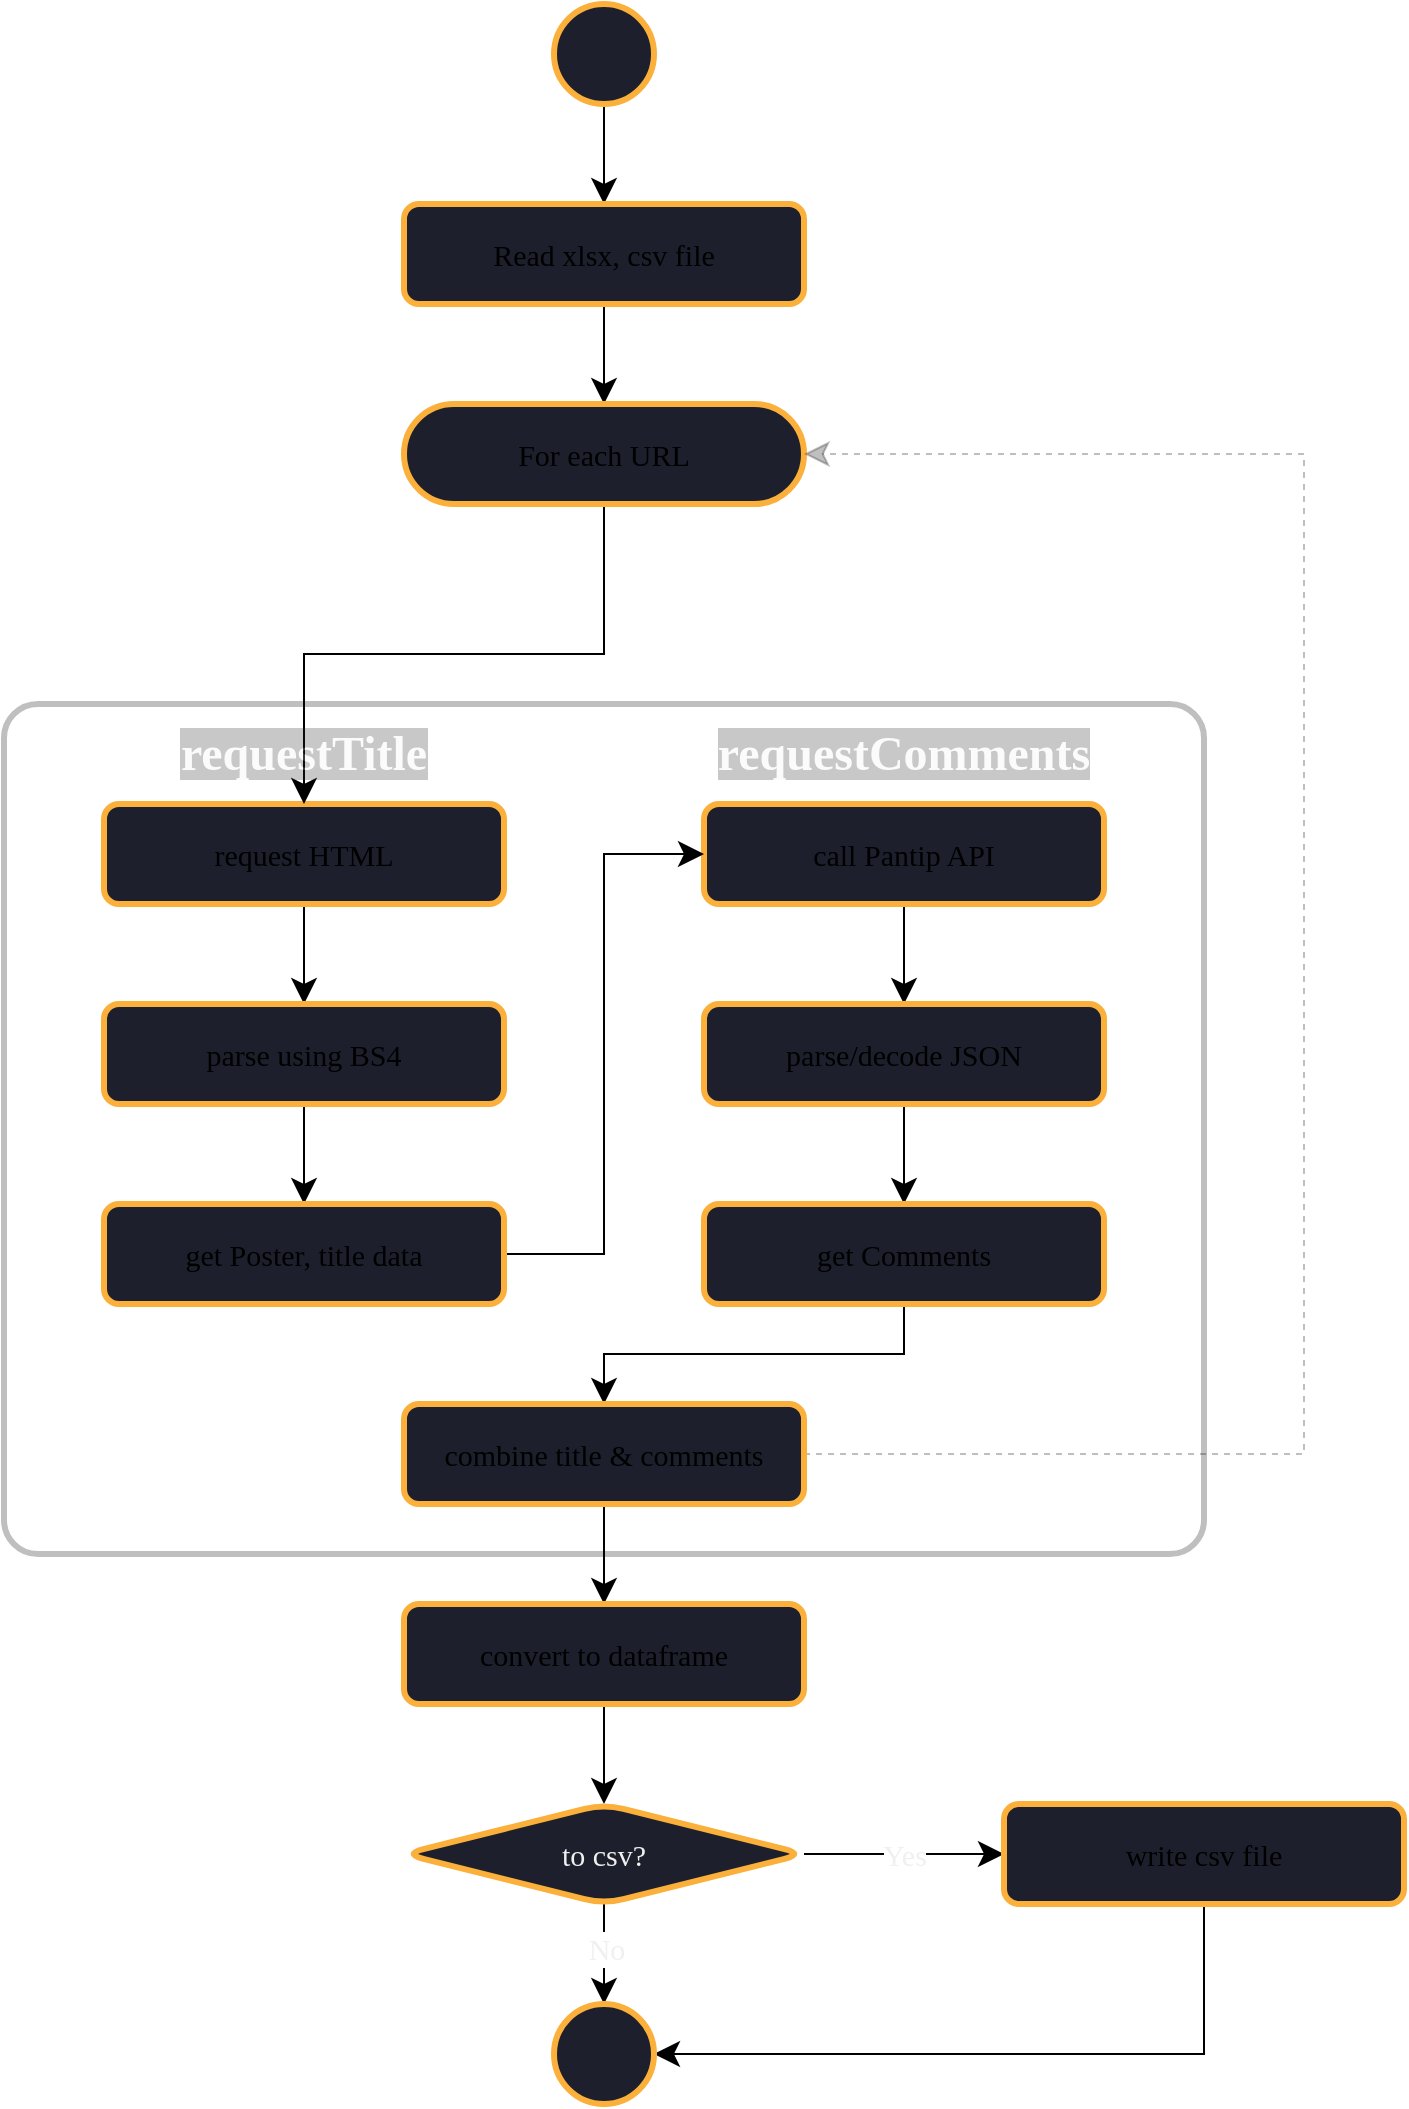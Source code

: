 <mxfile version="14.6.13" type="device"><diagram id="_8h5hbXVbyn_7_kknqpm" name="Page-1"><mxGraphModel dx="1022" dy="1232" grid="1" gridSize="25" guides="1" tooltips="1" connect="1" arrows="1" fold="1" page="0" pageScale="1" pageWidth="1600" pageHeight="1000" math="0" shadow="0"><root><mxCell id="0"/><mxCell id="1" parent="0"/><mxCell id="HR9VsDH4zvcAbnR4-0zU-47" value="" style="rounded=1;whiteSpace=wrap;html=1;fontFamily=DM sans;fontSize=15;fontColor=#F0F0F0;align=center;fillColor=none;arcSize=4;strokeWidth=3;opacity=25;" parent="1" vertex="1"><mxGeometry x="500" y="325" width="600" height="425" as="geometry"/></mxCell><mxCell id="HR9VsDH4zvcAbnR4-0zU-5" style="edgeStyle=orthogonalEdgeStyle;rounded=0;orthogonalLoop=1;jettySize=auto;html=1;entryX=0.5;entryY=0;entryDx=0;entryDy=0;endSize=10;startSize=10;" parent="1" source="HR9VsDH4zvcAbnR4-0zU-1" target="HR9VsDH4zvcAbnR4-0zU-4" edge="1"><mxGeometry relative="1" as="geometry"/></mxCell><mxCell id="HR9VsDH4zvcAbnR4-0zU-1" value="" style="ellipse;whiteSpace=wrap;html=1;aspect=fixed;fillColor=#1D202C;strokeColor=#FBB03B;strokeWidth=3;" parent="1" vertex="1"><mxGeometry x="775" y="-25" width="50" height="50" as="geometry"/></mxCell><mxCell id="HR9VsDH4zvcAbnR4-0zU-14" value="" style="edgeStyle=orthogonalEdgeStyle;rounded=0;orthogonalLoop=1;jettySize=auto;html=1;startSize=10;endSize=10;fontFamily=DM sans;" parent="1" source="HR9VsDH4zvcAbnR4-0zU-4" target="HR9VsDH4zvcAbnR4-0zU-13" edge="1"><mxGeometry relative="1" as="geometry"/></mxCell><mxCell id="HR9VsDH4zvcAbnR4-0zU-4" value="Read xlsx, csv file" style="rounded=1;whiteSpace=wrap;html=1;fontSize=15;fontFamily=DM sans;fillColor=#1D202C;strokeColor=#FBB03B;strokeWidth=3;" parent="1" vertex="1"><mxGeometry x="700" y="75" width="200" height="50" as="geometry"/></mxCell><mxCell id="HR9VsDH4zvcAbnR4-0zU-22" value="" style="edgeStyle=orthogonalEdgeStyle;rounded=0;orthogonalLoop=1;jettySize=auto;html=1;fontFamily=DM sans;fontSize=24;fontColor=#F0F0F0;startSize=10;endSize=10;" parent="1" source="HR9VsDH4zvcAbnR4-0zU-6" target="HR9VsDH4zvcAbnR4-0zU-20" edge="1"><mxGeometry relative="1" as="geometry"/></mxCell><mxCell id="HR9VsDH4zvcAbnR4-0zU-6" value="request HTML" style="rounded=1;whiteSpace=wrap;html=1;fontSize=15;fontFamily=DM sans;fillColor=#1D202C;strokeColor=#FBB03B;strokeWidth=3;" parent="1" vertex="1"><mxGeometry x="550" y="375" width="200" height="50" as="geometry"/></mxCell><mxCell id="HR9VsDH4zvcAbnR4-0zU-15" value="" style="rounded=0;orthogonalLoop=1;jettySize=auto;html=1;startSize=10;endSize=10;edgeStyle=orthogonalEdgeStyle;fontFamily=DM sans;entryX=0.5;entryY=0;entryDx=0;entryDy=0;" parent="1" source="HR9VsDH4zvcAbnR4-0zU-13" target="HR9VsDH4zvcAbnR4-0zU-6" edge="1"><mxGeometry relative="1" as="geometry"><Array as="points"><mxPoint x="800" y="300"/><mxPoint x="650" y="300"/></Array></mxGeometry></mxCell><mxCell id="HR9VsDH4zvcAbnR4-0zU-13" value="For each URL" style="rounded=1;whiteSpace=wrap;html=1;fontSize=15;arcSize=50;fontFamily=DM sans;fillColor=#1D202C;strokeColor=#FBB03B;strokeWidth=3;" parent="1" vertex="1"><mxGeometry x="700" y="175" width="200" height="50" as="geometry"/></mxCell><mxCell id="HR9VsDH4zvcAbnR4-0zU-29" value="" style="edgeStyle=orthogonalEdgeStyle;rounded=0;orthogonalLoop=1;jettySize=auto;html=1;fontFamily=DM sans;fontSize=24;fontColor=#F0F0F0;startSize=10;endSize=10;" parent="1" source="HR9VsDH4zvcAbnR4-0zU-16" target="HR9VsDH4zvcAbnR4-0zU-28" edge="1"><mxGeometry relative="1" as="geometry"/></mxCell><mxCell id="HR9VsDH4zvcAbnR4-0zU-16" value="call Pantip API" style="rounded=1;whiteSpace=wrap;html=1;fontSize=15;fontFamily=DM sans;fillColor=#1D202C;strokeColor=#FBB03B;strokeWidth=3;" parent="1" vertex="1"><mxGeometry x="850" y="375" width="200" height="50" as="geometry"/></mxCell><mxCell id="HR9VsDH4zvcAbnR4-0zU-19" value="&lt;span style=&quot;font-size: 24px; font-style: normal; letter-spacing: normal; text-indent: 0px; text-transform: none; word-spacing: 0px; background-color: rgb(42, 42, 42); display: inline; float: none;&quot;&gt;requestTitle&lt;/span&gt;" style="text;whiteSpace=wrap;html=1;fontSize=24;verticalAlign=middle;fontStyle=1;fontFamily=DM sans;fontColor=#F0F0F0;textOpacity=25;align=center;" parent="1" vertex="1"><mxGeometry x="550" y="325" width="200" height="50" as="geometry"/></mxCell><mxCell id="HR9VsDH4zvcAbnR4-0zU-23" value="" style="edgeStyle=orthogonalEdgeStyle;rounded=0;orthogonalLoop=1;jettySize=auto;html=1;fontFamily=DM sans;fontSize=24;fontColor=#F0F0F0;startSize=10;endSize=10;" parent="1" source="HR9VsDH4zvcAbnR4-0zU-20" target="HR9VsDH4zvcAbnR4-0zU-21" edge="1"><mxGeometry relative="1" as="geometry"/></mxCell><mxCell id="HR9VsDH4zvcAbnR4-0zU-20" value="parse using BS4" style="rounded=1;whiteSpace=wrap;html=1;fontSize=15;fontFamily=DM sans;fillColor=#1D202C;strokeColor=#FBB03B;strokeWidth=3;" parent="1" vertex="1"><mxGeometry x="550" y="475" width="200" height="50" as="geometry"/></mxCell><mxCell id="HR9VsDH4zvcAbnR4-0zU-26" style="edgeStyle=orthogonalEdgeStyle;rounded=0;orthogonalLoop=1;jettySize=auto;html=1;entryX=0;entryY=0.5;entryDx=0;entryDy=0;fontFamily=DM sans;fontSize=24;fontColor=#F0F0F0;startSize=10;endSize=10;" parent="1" source="HR9VsDH4zvcAbnR4-0zU-21" target="HR9VsDH4zvcAbnR4-0zU-16" edge="1"><mxGeometry relative="1" as="geometry"/></mxCell><mxCell id="HR9VsDH4zvcAbnR4-0zU-21" value="get Poster, title data" style="rounded=1;whiteSpace=wrap;html=1;fontSize=15;fontFamily=DM sans;fillColor=#1D202C;strokeColor=#FBB03B;strokeWidth=3;" parent="1" vertex="1"><mxGeometry x="550" y="575" width="200" height="50" as="geometry"/></mxCell><mxCell id="HR9VsDH4zvcAbnR4-0zU-27" value="&lt;span style=&quot;font-size: 24px ; font-style: normal ; letter-spacing: normal ; text-indent: 0px ; text-transform: none ; word-spacing: 0px ; background-color: rgb(42 , 42 , 42) ; display: inline ; float: none&quot;&gt;requestComments&lt;/span&gt;" style="text;whiteSpace=wrap;html=1;fontSize=24;verticalAlign=middle;fontStyle=1;fontFamily=DM sans;fontColor=#F0F0F0;textOpacity=25;align=center;" parent="1" vertex="1"><mxGeometry x="850" y="325" width="200" height="50" as="geometry"/></mxCell><mxCell id="HR9VsDH4zvcAbnR4-0zU-31" value="" style="edgeStyle=orthogonalEdgeStyle;rounded=0;orthogonalLoop=1;jettySize=auto;html=1;fontFamily=DM sans;fontSize=24;fontColor=#F0F0F0;startSize=10;endSize=10;" parent="1" source="HR9VsDH4zvcAbnR4-0zU-28" target="HR9VsDH4zvcAbnR4-0zU-30" edge="1"><mxGeometry relative="1" as="geometry"/></mxCell><mxCell id="HR9VsDH4zvcAbnR4-0zU-28" value="parse/decode JSON" style="rounded=1;whiteSpace=wrap;html=1;fontSize=15;fontFamily=DM sans;fillColor=#1D202C;strokeColor=#FBB03B;strokeWidth=3;" parent="1" vertex="1"><mxGeometry x="850" y="475" width="200" height="50" as="geometry"/></mxCell><mxCell id="HR9VsDH4zvcAbnR4-0zU-33" value="" style="edgeStyle=orthogonalEdgeStyle;rounded=0;orthogonalLoop=1;jettySize=auto;html=1;fontFamily=DM sans;fontSize=24;fontColor=#F0F0F0;startSize=10;endSize=10;exitX=0.5;exitY=1;exitDx=0;exitDy=0;" parent="1" source="HR9VsDH4zvcAbnR4-0zU-30" target="HR9VsDH4zvcAbnR4-0zU-32" edge="1"><mxGeometry relative="1" as="geometry"/></mxCell><mxCell id="HR9VsDH4zvcAbnR4-0zU-30" value="get Comments" style="rounded=1;whiteSpace=wrap;html=1;fontSize=15;fontFamily=DM sans;fillColor=#1D202C;strokeColor=#FBB03B;strokeWidth=3;" parent="1" vertex="1"><mxGeometry x="850" y="575" width="200" height="50" as="geometry"/></mxCell><mxCell id="HR9VsDH4zvcAbnR4-0zU-35" value="" style="edgeStyle=orthogonalEdgeStyle;rounded=0;orthogonalLoop=1;jettySize=auto;html=1;fontFamily=DM sans;fontSize=24;fontColor=#F0F0F0;startSize=10;endSize=10;exitX=0.5;exitY=1;exitDx=0;exitDy=0;" parent="1" source="HR9VsDH4zvcAbnR4-0zU-32" target="HR9VsDH4zvcAbnR4-0zU-34" edge="1"><mxGeometry relative="1" as="geometry"><mxPoint x="800" y="750" as="sourcePoint"/></mxGeometry></mxCell><mxCell id="HR9VsDH4zvcAbnR4-0zU-49" style="edgeStyle=orthogonalEdgeStyle;rounded=0;orthogonalLoop=1;jettySize=auto;html=1;entryX=1;entryY=0.5;entryDx=0;entryDy=0;fontFamily=DM sans;fontSize=15;fontColor=#F0F0F0;startSize=10;endSize=10;dashed=1;opacity=25;" parent="1" source="HR9VsDH4zvcAbnR4-0zU-32" target="HR9VsDH4zvcAbnR4-0zU-13" edge="1"><mxGeometry relative="1" as="geometry"><Array as="points"><mxPoint x="1150" y="700"/><mxPoint x="1150" y="200"/></Array></mxGeometry></mxCell><mxCell id="HR9VsDH4zvcAbnR4-0zU-32" value="combine title &amp;amp; comments" style="rounded=1;whiteSpace=wrap;html=1;fontSize=15;fontFamily=DM sans;fillColor=#1D202C;strokeColor=#FBB03B;strokeWidth=3;" parent="1" vertex="1"><mxGeometry x="700" y="675" width="200" height="50" as="geometry"/></mxCell><mxCell id="HR9VsDH4zvcAbnR4-0zU-37" value="" style="edgeStyle=orthogonalEdgeStyle;rounded=0;orthogonalLoop=1;jettySize=auto;html=1;fontFamily=DM sans;fontSize=24;fontColor=#F0F0F0;startSize=10;endSize=10;" parent="1" source="HR9VsDH4zvcAbnR4-0zU-34" target="HR9VsDH4zvcAbnR4-0zU-36" edge="1"><mxGeometry relative="1" as="geometry"/></mxCell><mxCell id="HR9VsDH4zvcAbnR4-0zU-34" value="convert to dataframe" style="rounded=1;whiteSpace=wrap;html=1;fontSize=15;fontFamily=DM sans;fillColor=#1D202C;strokeColor=#FBB03B;strokeWidth=3;" parent="1" vertex="1"><mxGeometry x="700" y="775" width="200" height="50" as="geometry"/></mxCell><mxCell id="HR9VsDH4zvcAbnR4-0zU-39" value="" style="edgeStyle=orthogonalEdgeStyle;rounded=0;orthogonalLoop=1;jettySize=auto;html=1;fontFamily=DM sans;fontSize=15;fontColor=#F0F0F0;startSize=10;endSize=10;" parent="1" source="HR9VsDH4zvcAbnR4-0zU-36" target="HR9VsDH4zvcAbnR4-0zU-38" edge="1"><mxGeometry relative="1" as="geometry"/></mxCell><mxCell id="HR9VsDH4zvcAbnR4-0zU-43" value="Yes" style="edgeLabel;html=1;align=center;verticalAlign=middle;resizable=0;points=[];fontSize=15;fontFamily=DM sans;fontColor=#F0F0F0;" parent="HR9VsDH4zvcAbnR4-0zU-39" vertex="1" connectable="0"><mxGeometry x="-0.3" y="-1" relative="1" as="geometry"><mxPoint x="15" y="-1" as="offset"/></mxGeometry></mxCell><mxCell id="HR9VsDH4zvcAbnR4-0zU-41" value="" style="edgeStyle=orthogonalEdgeStyle;rounded=0;orthogonalLoop=1;jettySize=auto;html=1;fontFamily=DM sans;fontSize=15;fontColor=#F0F0F0;startSize=10;endSize=10;" parent="1" source="HR9VsDH4zvcAbnR4-0zU-36" target="HR9VsDH4zvcAbnR4-0zU-40" edge="1"><mxGeometry relative="1" as="geometry"/></mxCell><mxCell id="HR9VsDH4zvcAbnR4-0zU-44" value="No" style="edgeLabel;html=1;align=center;verticalAlign=middle;resizable=0;points=[];fontSize=15;fontFamily=DM sans;fontColor=#F0F0F0;" parent="HR9VsDH4zvcAbnR4-0zU-41" vertex="1" connectable="0"><mxGeometry x="-0.147" y="1" relative="1" as="geometry"><mxPoint as="offset"/></mxGeometry></mxCell><mxCell id="HR9VsDH4zvcAbnR4-0zU-36" value="to csv?" style="rhombus;whiteSpace=wrap;html=1;rounded=1;fontFamily=DM sans;fontSize=15;fontColor=#F0F0F0;align=center;fillColor=#1D202C;strokeColor=#FBB03B;strokeWidth=3;" parent="1" vertex="1"><mxGeometry x="700" y="875" width="200" height="50" as="geometry"/></mxCell><mxCell id="HR9VsDH4zvcAbnR4-0zU-42" style="edgeStyle=orthogonalEdgeStyle;rounded=0;orthogonalLoop=1;jettySize=auto;html=1;entryX=1;entryY=0.5;entryDx=0;entryDy=0;fontFamily=DM sans;fontSize=15;fontColor=#F0F0F0;startSize=10;endSize=10;" parent="1" source="HR9VsDH4zvcAbnR4-0zU-38" target="HR9VsDH4zvcAbnR4-0zU-40" edge="1"><mxGeometry relative="1" as="geometry"><Array as="points"><mxPoint x="1100" y="1000"/></Array></mxGeometry></mxCell><mxCell id="HR9VsDH4zvcAbnR4-0zU-38" value="write csv file" style="rounded=1;whiteSpace=wrap;html=1;fontSize=15;fontFamily=DM sans;fillColor=#1D202C;strokeColor=#FBB03B;strokeWidth=3;" parent="1" vertex="1"><mxGeometry x="1000" y="875" width="200" height="50" as="geometry"/></mxCell><mxCell id="HR9VsDH4zvcAbnR4-0zU-40" value="" style="ellipse;whiteSpace=wrap;html=1;aspect=fixed;fillColor=#1D202C;strokeColor=#FBB03B;strokeWidth=3;" parent="1" vertex="1"><mxGeometry x="775" y="975" width="50" height="50" as="geometry"/></mxCell></root></mxGraphModel></diagram></mxfile>